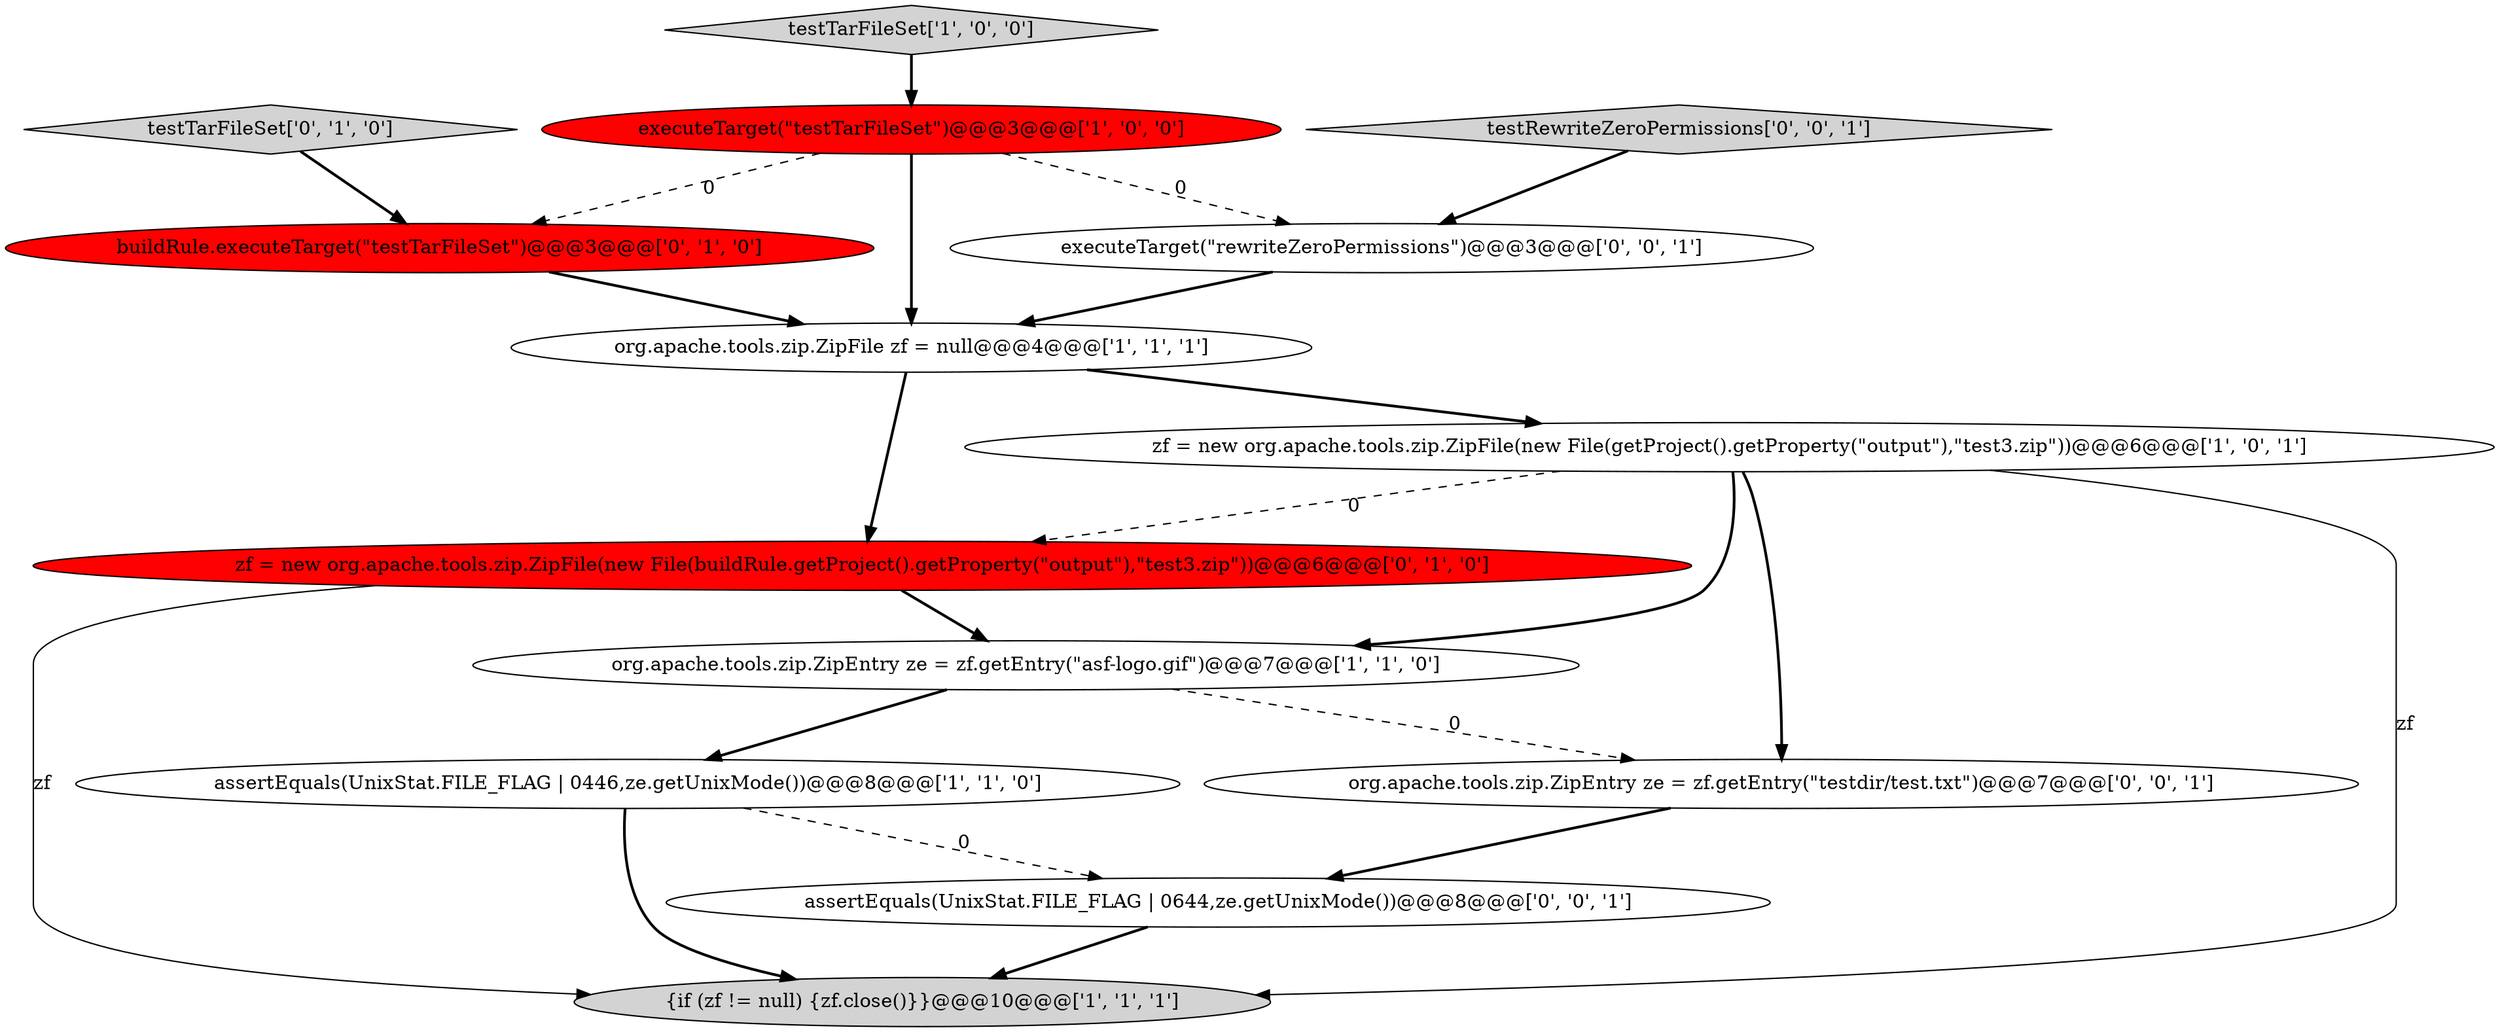 digraph {
8 [style = filled, label = "buildRule.executeTarget(\"testTarFileSet\")@@@3@@@['0', '1', '0']", fillcolor = red, shape = ellipse image = "AAA1AAABBB2BBB"];
3 [style = filled, label = "org.apache.tools.zip.ZipEntry ze = zf.getEntry(\"asf-logo.gif\")@@@7@@@['1', '1', '0']", fillcolor = white, shape = ellipse image = "AAA0AAABBB1BBB"];
10 [style = filled, label = "org.apache.tools.zip.ZipEntry ze = zf.getEntry(\"testdir/test.txt\")@@@7@@@['0', '0', '1']", fillcolor = white, shape = ellipse image = "AAA0AAABBB3BBB"];
4 [style = filled, label = "assertEquals(UnixStat.FILE_FLAG | 0446,ze.getUnixMode())@@@8@@@['1', '1', '0']", fillcolor = white, shape = ellipse image = "AAA0AAABBB1BBB"];
6 [style = filled, label = "zf = new org.apache.tools.zip.ZipFile(new File(getProject().getProperty(\"output\"),\"test3.zip\"))@@@6@@@['1', '0', '1']", fillcolor = white, shape = ellipse image = "AAA0AAABBB1BBB"];
13 [style = filled, label = "executeTarget(\"rewriteZeroPermissions\")@@@3@@@['0', '0', '1']", fillcolor = white, shape = ellipse image = "AAA0AAABBB3BBB"];
11 [style = filled, label = "assertEquals(UnixStat.FILE_FLAG | 0644,ze.getUnixMode())@@@8@@@['0', '0', '1']", fillcolor = white, shape = ellipse image = "AAA0AAABBB3BBB"];
5 [style = filled, label = "org.apache.tools.zip.ZipFile zf = null@@@4@@@['1', '1', '1']", fillcolor = white, shape = ellipse image = "AAA0AAABBB1BBB"];
7 [style = filled, label = "testTarFileSet['0', '1', '0']", fillcolor = lightgray, shape = diamond image = "AAA0AAABBB2BBB"];
9 [style = filled, label = "zf = new org.apache.tools.zip.ZipFile(new File(buildRule.getProject().getProperty(\"output\"),\"test3.zip\"))@@@6@@@['0', '1', '0']", fillcolor = red, shape = ellipse image = "AAA1AAABBB2BBB"];
2 [style = filled, label = "executeTarget(\"testTarFileSet\")@@@3@@@['1', '0', '0']", fillcolor = red, shape = ellipse image = "AAA1AAABBB1BBB"];
1 [style = filled, label = "testTarFileSet['1', '0', '0']", fillcolor = lightgray, shape = diamond image = "AAA0AAABBB1BBB"];
0 [style = filled, label = "{if (zf != null) {zf.close()}}@@@10@@@['1', '1', '1']", fillcolor = lightgray, shape = ellipse image = "AAA0AAABBB1BBB"];
12 [style = filled, label = "testRewriteZeroPermissions['0', '0', '1']", fillcolor = lightgray, shape = diamond image = "AAA0AAABBB3BBB"];
6->3 [style = bold, label=""];
9->0 [style = solid, label="zf"];
5->9 [style = bold, label=""];
6->9 [style = dashed, label="0"];
7->8 [style = bold, label=""];
2->8 [style = dashed, label="0"];
3->4 [style = bold, label=""];
4->0 [style = bold, label=""];
12->13 [style = bold, label=""];
11->0 [style = bold, label=""];
5->6 [style = bold, label=""];
8->5 [style = bold, label=""];
2->13 [style = dashed, label="0"];
6->10 [style = bold, label=""];
6->0 [style = solid, label="zf"];
13->5 [style = bold, label=""];
9->3 [style = bold, label=""];
1->2 [style = bold, label=""];
3->10 [style = dashed, label="0"];
4->11 [style = dashed, label="0"];
2->5 [style = bold, label=""];
10->11 [style = bold, label=""];
}
